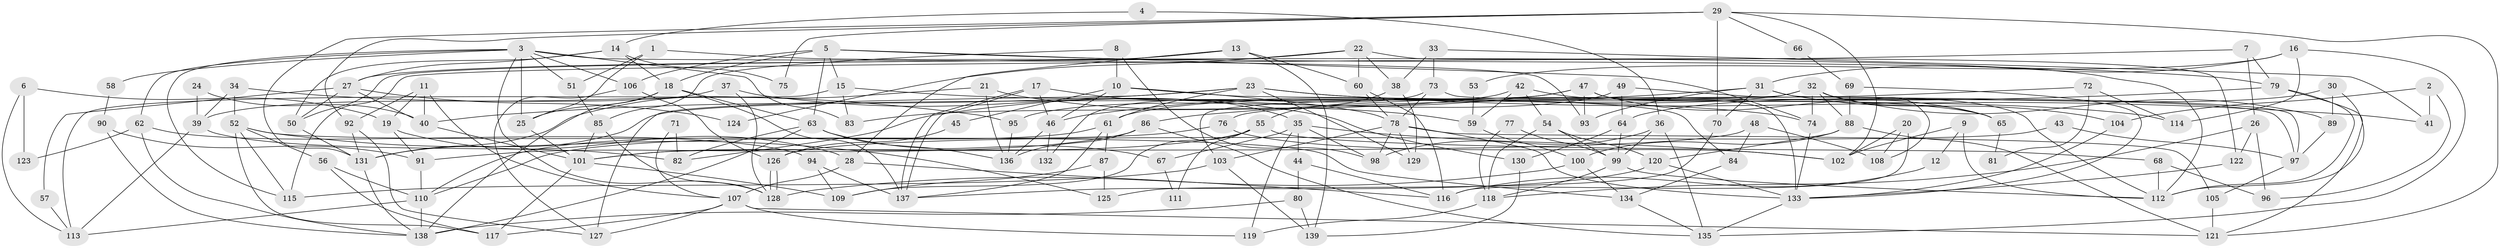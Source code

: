 // coarse degree distribution, {5: 0.18072289156626506, 3: 0.2289156626506024, 15: 0.012048192771084338, 7: 0.0963855421686747, 13: 0.024096385542168676, 4: 0.20481927710843373, 8: 0.04819277108433735, 9: 0.03614457831325301, 16: 0.012048192771084338, 6: 0.07228915662650602, 2: 0.08433734939759036}
// Generated by graph-tools (version 1.1) at 2025/18/03/04/25 18:18:50]
// undirected, 139 vertices, 278 edges
graph export_dot {
graph [start="1"]
  node [color=gray90,style=filled];
  1;
  2;
  3;
  4;
  5;
  6;
  7;
  8;
  9;
  10;
  11;
  12;
  13;
  14;
  15;
  16;
  17;
  18;
  19;
  20;
  21;
  22;
  23;
  24;
  25;
  26;
  27;
  28;
  29;
  30;
  31;
  32;
  33;
  34;
  35;
  36;
  37;
  38;
  39;
  40;
  41;
  42;
  43;
  44;
  45;
  46;
  47;
  48;
  49;
  50;
  51;
  52;
  53;
  54;
  55;
  56;
  57;
  58;
  59;
  60;
  61;
  62;
  63;
  64;
  65;
  66;
  67;
  68;
  69;
  70;
  71;
  72;
  73;
  74;
  75;
  76;
  77;
  78;
  79;
  80;
  81;
  82;
  83;
  84;
  85;
  86;
  87;
  88;
  89;
  90;
  91;
  92;
  93;
  94;
  95;
  96;
  97;
  98;
  99;
  100;
  101;
  102;
  103;
  104;
  105;
  106;
  107;
  108;
  109;
  110;
  111;
  112;
  113;
  114;
  115;
  116;
  117;
  118;
  119;
  120;
  121;
  122;
  123;
  124;
  125;
  126;
  127;
  128;
  129;
  130;
  131;
  132;
  133;
  134;
  135;
  136;
  137;
  138;
  139;
  1 -- 51;
  1 -- 112;
  1 -- 25;
  2 -- 41;
  2 -- 104;
  2 -- 96;
  3 -- 25;
  3 -- 128;
  3 -- 51;
  3 -- 58;
  3 -- 62;
  3 -- 83;
  3 -- 93;
  3 -- 106;
  3 -- 115;
  4 -- 14;
  4 -- 36;
  5 -- 63;
  5 -- 18;
  5 -- 15;
  5 -- 74;
  5 -- 79;
  5 -- 106;
  6 -- 19;
  6 -- 113;
  6 -- 123;
  7 -- 115;
  7 -- 79;
  7 -- 26;
  8 -- 98;
  8 -- 10;
  8 -- 85;
  9 -- 112;
  9 -- 102;
  9 -- 12;
  10 -- 78;
  10 -- 46;
  10 -- 45;
  10 -- 84;
  11 -- 40;
  11 -- 107;
  11 -- 19;
  11 -- 92;
  12 -- 116;
  13 -- 28;
  13 -- 27;
  13 -- 60;
  13 -- 139;
  14 -- 18;
  14 -- 27;
  14 -- 50;
  14 -- 75;
  15 -- 74;
  15 -- 83;
  15 -- 113;
  16 -- 135;
  16 -- 31;
  16 -- 53;
  16 -- 114;
  17 -- 35;
  17 -- 137;
  17 -- 137;
  17 -- 46;
  18 -- 138;
  18 -- 137;
  18 -- 25;
  18 -- 63;
  19 -- 28;
  19 -- 91;
  20 -- 108;
  20 -- 116;
  20 -- 102;
  21 -- 59;
  21 -- 136;
  21 -- 131;
  22 -- 50;
  22 -- 60;
  22 -- 38;
  22 -- 122;
  22 -- 124;
  23 -- 127;
  23 -- 129;
  23 -- 40;
  23 -- 41;
  23 -- 61;
  23 -- 114;
  24 -- 40;
  24 -- 39;
  25 -- 101;
  26 -- 122;
  26 -- 96;
  26 -- 118;
  27 -- 40;
  27 -- 50;
  27 -- 57;
  27 -- 124;
  28 -- 116;
  28 -- 107;
  29 -- 92;
  29 -- 131;
  29 -- 66;
  29 -- 70;
  29 -- 75;
  29 -- 102;
  29 -- 121;
  30 -- 64;
  30 -- 89;
  30 -- 112;
  31 -- 46;
  31 -- 70;
  31 -- 93;
  31 -- 97;
  31 -- 104;
  32 -- 61;
  32 -- 74;
  32 -- 65;
  32 -- 88;
  32 -- 89;
  32 -- 103;
  32 -- 108;
  33 -- 73;
  33 -- 38;
  33 -- 41;
  34 -- 52;
  34 -- 39;
  34 -- 95;
  35 -- 119;
  35 -- 102;
  35 -- 44;
  35 -- 67;
  35 -- 98;
  36 -- 135;
  36 -- 98;
  36 -- 99;
  37 -- 130;
  37 -- 128;
  37 -- 39;
  38 -- 55;
  38 -- 129;
  39 -- 113;
  39 -- 82;
  40 -- 101;
  42 -- 65;
  42 -- 83;
  42 -- 54;
  42 -- 59;
  43 -- 126;
  43 -- 97;
  44 -- 80;
  44 -- 116;
  45 -- 126;
  46 -- 136;
  46 -- 132;
  47 -- 131;
  47 -- 93;
  47 -- 65;
  47 -- 82;
  47 -- 133;
  48 -- 101;
  48 -- 84;
  48 -- 108;
  49 -- 112;
  49 -- 95;
  49 -- 64;
  50 -- 131;
  51 -- 85;
  52 -- 117;
  52 -- 134;
  52 -- 56;
  52 -- 115;
  52 -- 125;
  53 -- 59;
  54 -- 118;
  54 -- 99;
  54 -- 120;
  55 -- 101;
  55 -- 68;
  55 -- 109;
  55 -- 111;
  56 -- 110;
  56 -- 117;
  57 -- 113;
  58 -- 90;
  59 -- 100;
  60 -- 78;
  60 -- 116;
  61 -- 137;
  61 -- 87;
  61 -- 110;
  62 -- 94;
  62 -- 123;
  62 -- 138;
  63 -- 82;
  63 -- 67;
  63 -- 136;
  63 -- 138;
  64 -- 99;
  64 -- 130;
  65 -- 81;
  66 -- 69;
  67 -- 111;
  68 -- 112;
  68 -- 96;
  69 -- 88;
  69 -- 133;
  70 -- 125;
  71 -- 82;
  71 -- 107;
  72 -- 114;
  72 -- 76;
  72 -- 81;
  73 -- 97;
  73 -- 78;
  73 -- 132;
  74 -- 133;
  76 -- 102;
  76 -- 110;
  77 -- 99;
  77 -- 118;
  78 -- 103;
  78 -- 133;
  78 -- 98;
  78 -- 105;
  78 -- 129;
  79 -- 112;
  79 -- 86;
  79 -- 121;
  80 -- 139;
  80 -- 138;
  84 -- 134;
  85 -- 101;
  85 -- 128;
  86 -- 91;
  86 -- 135;
  86 -- 136;
  87 -- 109;
  87 -- 125;
  88 -- 121;
  88 -- 100;
  88 -- 120;
  89 -- 97;
  90 -- 91;
  90 -- 138;
  91 -- 110;
  92 -- 131;
  92 -- 127;
  94 -- 109;
  94 -- 137;
  95 -- 136;
  97 -- 105;
  99 -- 112;
  99 -- 118;
  100 -- 128;
  100 -- 134;
  101 -- 117;
  101 -- 109;
  103 -- 115;
  103 -- 139;
  104 -- 133;
  105 -- 121;
  106 -- 126;
  106 -- 127;
  107 -- 121;
  107 -- 127;
  107 -- 117;
  107 -- 119;
  110 -- 138;
  110 -- 113;
  118 -- 119;
  120 -- 133;
  120 -- 137;
  122 -- 133;
  126 -- 128;
  126 -- 128;
  130 -- 139;
  131 -- 138;
  133 -- 135;
  134 -- 135;
}
